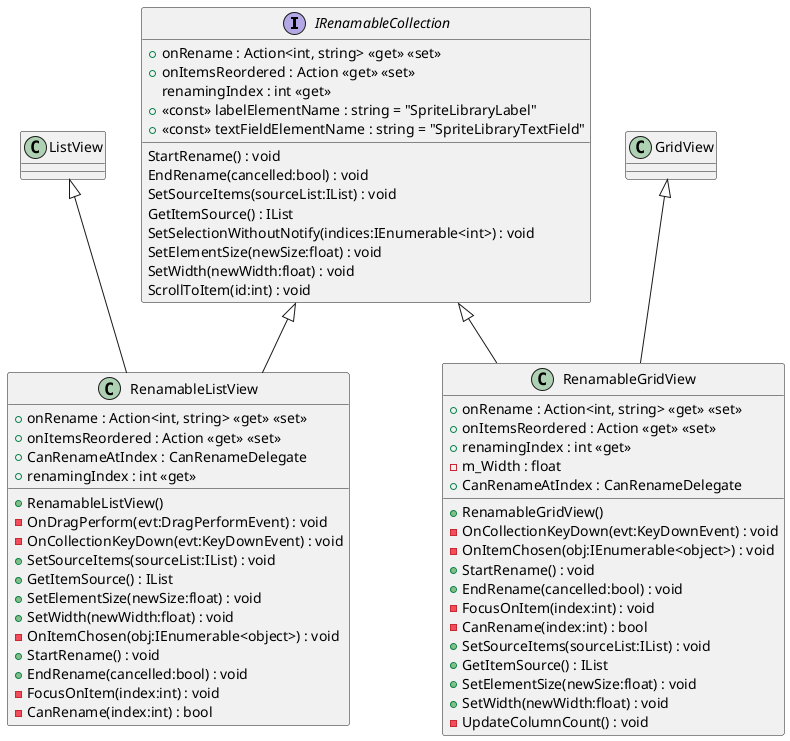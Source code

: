 @startuml
interface IRenamableCollection {
    StartRename() : void
    EndRename(cancelled:bool) : void
    + onRename : Action<int, string> <<get>> <<set>>
    + onItemsReordered : Action <<get>> <<set>>
    renamingIndex : int <<get>>
    SetSourceItems(sourceList:IList) : void
    GetItemSource() : IList
    SetSelectionWithoutNotify(indices:IEnumerable<int>) : void
    SetElementSize(newSize:float) : void
    SetWidth(newWidth:float) : void
    ScrollToItem(id:int) : void
    + <<const>> labelElementName : string = "SpriteLibraryLabel"
    + <<const>> textFieldElementName : string = "SpriteLibraryTextField"
}
class RenamableListView {
    + onRename : Action<int, string> <<get>> <<set>>
    + onItemsReordered : Action <<get>> <<set>>
    + CanRenameAtIndex : CanRenameDelegate
    + renamingIndex : int <<get>>
    + RenamableListView()
    - OnDragPerform(evt:DragPerformEvent) : void
    - OnCollectionKeyDown(evt:KeyDownEvent) : void
    + SetSourceItems(sourceList:IList) : void
    + GetItemSource() : IList
    + SetElementSize(newSize:float) : void
    + SetWidth(newWidth:float) : void
    - OnItemChosen(obj:IEnumerable<object>) : void
    + StartRename() : void
    + EndRename(cancelled:bool) : void
    - FocusOnItem(index:int) : void
    - CanRename(index:int) : bool
}
class RenamableGridView {
    + onRename : Action<int, string> <<get>> <<set>>
    + onItemsReordered : Action <<get>> <<set>>
    + renamingIndex : int <<get>>
    - m_Width : float
    + RenamableGridView()
    - OnCollectionKeyDown(evt:KeyDownEvent) : void
    - OnItemChosen(obj:IEnumerable<object>) : void
    + StartRename() : void
    + EndRename(cancelled:bool) : void
    - FocusOnItem(index:int) : void
    + CanRenameAtIndex : CanRenameDelegate
    - CanRename(index:int) : bool
    + SetSourceItems(sourceList:IList) : void
    + GetItemSource() : IList
    + SetElementSize(newSize:float) : void
    + SetWidth(newWidth:float) : void
    - UpdateColumnCount() : void
}
ListView <|-- RenamableListView
IRenamableCollection <|-- RenamableListView
GridView <|-- RenamableGridView
IRenamableCollection <|-- RenamableGridView
@enduml
